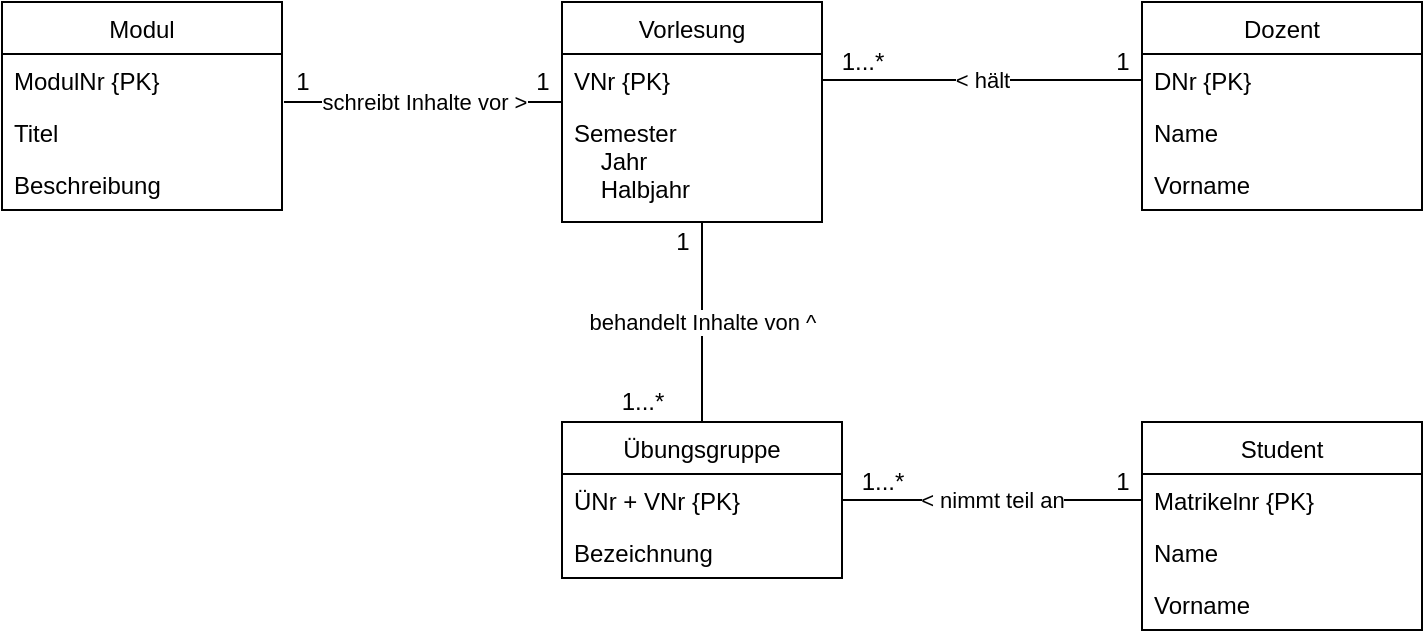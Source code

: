 <mxfile version="14.7.7" type="github">
  <diagram id="R2lEEEUBdFMjLlhIrx00" name="Page-1">
    <mxGraphModel dx="1182" dy="694" grid="1" gridSize="10" guides="1" tooltips="1" connect="1" arrows="1" fold="1" page="1" pageScale="1" pageWidth="850" pageHeight="1100" math="0" shadow="0" extFonts="Permanent Marker^https://fonts.googleapis.com/css?family=Permanent+Marker">
      <root>
        <mxCell id="0" />
        <mxCell id="1" parent="0" />
        <mxCell id="NZrxK5xvlxKEMrbcHx-y-8" value="Modul" style="swimlane;fontStyle=0;childLayout=stackLayout;horizontal=1;startSize=26;horizontalStack=0;resizeParent=1;resizeParentMax=0;resizeLast=0;collapsible=1;marginBottom=0;" vertex="1" parent="1">
          <mxGeometry x="90" y="120" width="140" height="104" as="geometry" />
        </mxCell>
        <mxCell id="NZrxK5xvlxKEMrbcHx-y-9" value="ModulNr {PK}" style="text;strokeColor=none;fillColor=none;align=left;verticalAlign=top;spacingLeft=4;spacingRight=4;overflow=hidden;rotatable=0;points=[[0,0.5],[1,0.5]];portConstraint=eastwest;" vertex="1" parent="NZrxK5xvlxKEMrbcHx-y-8">
          <mxGeometry y="26" width="140" height="26" as="geometry" />
        </mxCell>
        <mxCell id="NZrxK5xvlxKEMrbcHx-y-10" value="Titel" style="text;strokeColor=none;fillColor=none;align=left;verticalAlign=top;spacingLeft=4;spacingRight=4;overflow=hidden;rotatable=0;points=[[0,0.5],[1,0.5]];portConstraint=eastwest;" vertex="1" parent="NZrxK5xvlxKEMrbcHx-y-8">
          <mxGeometry y="52" width="140" height="26" as="geometry" />
        </mxCell>
        <mxCell id="NZrxK5xvlxKEMrbcHx-y-11" value="Beschreibung" style="text;strokeColor=none;fillColor=none;align=left;verticalAlign=top;spacingLeft=4;spacingRight=4;overflow=hidden;rotatable=0;points=[[0,0.5],[1,0.5]];portConstraint=eastwest;" vertex="1" parent="NZrxK5xvlxKEMrbcHx-y-8">
          <mxGeometry y="78" width="140" height="26" as="geometry" />
        </mxCell>
        <mxCell id="NZrxK5xvlxKEMrbcHx-y-12" value="Vorlesung" style="swimlane;fontStyle=0;childLayout=stackLayout;horizontal=1;startSize=26;horizontalStack=0;resizeParent=1;resizeParentMax=0;resizeLast=0;collapsible=1;marginBottom=0;" vertex="1" parent="1">
          <mxGeometry x="370" y="120" width="130" height="110" as="geometry" />
        </mxCell>
        <mxCell id="NZrxK5xvlxKEMrbcHx-y-13" value="VNr {PK}" style="text;strokeColor=none;fillColor=none;align=left;verticalAlign=top;spacingLeft=4;spacingRight=4;overflow=hidden;rotatable=0;points=[[0,0.5],[1,0.5]];portConstraint=eastwest;" vertex="1" parent="NZrxK5xvlxKEMrbcHx-y-12">
          <mxGeometry y="26" width="130" height="26" as="geometry" />
        </mxCell>
        <mxCell id="NZrxK5xvlxKEMrbcHx-y-14" value="Semester&#xa;    Jahr&#xa;    Halbjahr&#xa;" style="text;strokeColor=none;fillColor=none;align=left;verticalAlign=top;spacingLeft=4;spacingRight=4;overflow=hidden;rotatable=0;points=[[0,0.5],[1,0.5]];portConstraint=eastwest;" vertex="1" parent="NZrxK5xvlxKEMrbcHx-y-12">
          <mxGeometry y="52" width="130" height="58" as="geometry" />
        </mxCell>
        <mxCell id="NZrxK5xvlxKEMrbcHx-y-16" value="Dozent" style="swimlane;fontStyle=0;childLayout=stackLayout;horizontal=1;startSize=26;horizontalStack=0;resizeParent=1;resizeParentMax=0;resizeLast=0;collapsible=1;marginBottom=0;" vertex="1" parent="1">
          <mxGeometry x="660" y="120" width="140" height="104" as="geometry" />
        </mxCell>
        <mxCell id="NZrxK5xvlxKEMrbcHx-y-17" value="DNr {PK}" style="text;strokeColor=none;fillColor=none;align=left;verticalAlign=top;spacingLeft=4;spacingRight=4;overflow=hidden;rotatable=0;points=[[0,0.5],[1,0.5]];portConstraint=eastwest;" vertex="1" parent="NZrxK5xvlxKEMrbcHx-y-16">
          <mxGeometry y="26" width="140" height="26" as="geometry" />
        </mxCell>
        <mxCell id="NZrxK5xvlxKEMrbcHx-y-18" value="Name" style="text;strokeColor=none;fillColor=none;align=left;verticalAlign=top;spacingLeft=4;spacingRight=4;overflow=hidden;rotatable=0;points=[[0,0.5],[1,0.5]];portConstraint=eastwest;" vertex="1" parent="NZrxK5xvlxKEMrbcHx-y-16">
          <mxGeometry y="52" width="140" height="26" as="geometry" />
        </mxCell>
        <mxCell id="NZrxK5xvlxKEMrbcHx-y-19" value="Vorname" style="text;strokeColor=none;fillColor=none;align=left;verticalAlign=top;spacingLeft=4;spacingRight=4;overflow=hidden;rotatable=0;points=[[0,0.5],[1,0.5]];portConstraint=eastwest;" vertex="1" parent="NZrxK5xvlxKEMrbcHx-y-16">
          <mxGeometry y="78" width="140" height="26" as="geometry" />
        </mxCell>
        <mxCell id="NZrxK5xvlxKEMrbcHx-y-20" value="Übungsgruppe" style="swimlane;fontStyle=0;childLayout=stackLayout;horizontal=1;startSize=26;horizontalStack=0;resizeParent=1;resizeParentMax=0;resizeLast=0;collapsible=1;marginBottom=0;" vertex="1" parent="1">
          <mxGeometry x="370" y="330" width="140" height="78" as="geometry" />
        </mxCell>
        <mxCell id="NZrxK5xvlxKEMrbcHx-y-21" value="ÜNr + VNr {PK}" style="text;strokeColor=none;fillColor=none;align=left;verticalAlign=top;spacingLeft=4;spacingRight=4;overflow=hidden;rotatable=0;points=[[0,0.5],[1,0.5]];portConstraint=eastwest;" vertex="1" parent="NZrxK5xvlxKEMrbcHx-y-20">
          <mxGeometry y="26" width="140" height="26" as="geometry" />
        </mxCell>
        <mxCell id="NZrxK5xvlxKEMrbcHx-y-22" value="Bezeichnung" style="text;strokeColor=none;fillColor=none;align=left;verticalAlign=top;spacingLeft=4;spacingRight=4;overflow=hidden;rotatable=0;points=[[0,0.5],[1,0.5]];portConstraint=eastwest;" vertex="1" parent="NZrxK5xvlxKEMrbcHx-y-20">
          <mxGeometry y="52" width="140" height="26" as="geometry" />
        </mxCell>
        <mxCell id="NZrxK5xvlxKEMrbcHx-y-24" value="Student" style="swimlane;fontStyle=0;childLayout=stackLayout;horizontal=1;startSize=26;horizontalStack=0;resizeParent=1;resizeParentMax=0;resizeLast=0;collapsible=1;marginBottom=0;" vertex="1" parent="1">
          <mxGeometry x="660" y="330" width="140" height="104" as="geometry" />
        </mxCell>
        <mxCell id="NZrxK5xvlxKEMrbcHx-y-25" value="Matrikelnr {PK}" style="text;strokeColor=none;fillColor=none;align=left;verticalAlign=top;spacingLeft=4;spacingRight=4;overflow=hidden;rotatable=0;points=[[0,0.5],[1,0.5]];portConstraint=eastwest;" vertex="1" parent="NZrxK5xvlxKEMrbcHx-y-24">
          <mxGeometry y="26" width="140" height="26" as="geometry" />
        </mxCell>
        <mxCell id="NZrxK5xvlxKEMrbcHx-y-26" value="Name" style="text;strokeColor=none;fillColor=none;align=left;verticalAlign=top;spacingLeft=4;spacingRight=4;overflow=hidden;rotatable=0;points=[[0,0.5],[1,0.5]];portConstraint=eastwest;" vertex="1" parent="NZrxK5xvlxKEMrbcHx-y-24">
          <mxGeometry y="52" width="140" height="26" as="geometry" />
        </mxCell>
        <mxCell id="NZrxK5xvlxKEMrbcHx-y-27" value="Vorname" style="text;strokeColor=none;fillColor=none;align=left;verticalAlign=top;spacingLeft=4;spacingRight=4;overflow=hidden;rotatable=0;points=[[0,0.5],[1,0.5]];portConstraint=eastwest;" vertex="1" parent="NZrxK5xvlxKEMrbcHx-y-24">
          <mxGeometry y="78" width="140" height="26" as="geometry" />
        </mxCell>
        <mxCell id="NZrxK5xvlxKEMrbcHx-y-28" value="" style="endArrow=none;html=1;endFill=0;exitX=1;exitY=0.5;exitDx=0;exitDy=0;entryX=0;entryY=0.5;entryDx=0;entryDy=0;" edge="1" parent="1" source="NZrxK5xvlxKEMrbcHx-y-21" target="NZrxK5xvlxKEMrbcHx-y-25">
          <mxGeometry relative="1" as="geometry">
            <mxPoint x="530" y="368.5" as="sourcePoint" />
            <mxPoint x="630" y="368.5" as="targetPoint" />
          </mxGeometry>
        </mxCell>
        <mxCell id="NZrxK5xvlxKEMrbcHx-y-29" value="&amp;lt; nimmt teil an" style="edgeLabel;resizable=0;html=1;align=center;verticalAlign=middle;" connectable="0" vertex="1" parent="NZrxK5xvlxKEMrbcHx-y-28">
          <mxGeometry relative="1" as="geometry" />
        </mxCell>
        <mxCell id="NZrxK5xvlxKEMrbcHx-y-30" value="" style="endArrow=none;html=1;endFill=0;entryX=0;entryY=0.923;entryDx=0;entryDy=0;entryPerimeter=0;exitX=1.007;exitY=-0.077;exitDx=0;exitDy=0;exitPerimeter=0;" edge="1" parent="1" source="NZrxK5xvlxKEMrbcHx-y-10" target="NZrxK5xvlxKEMrbcHx-y-13">
          <mxGeometry relative="1" as="geometry">
            <mxPoint x="230" y="170" as="sourcePoint" />
            <mxPoint x="330" y="170" as="targetPoint" />
          </mxGeometry>
        </mxCell>
        <mxCell id="NZrxK5xvlxKEMrbcHx-y-31" value="schreibt Inhalte vor &amp;gt;" style="edgeLabel;resizable=0;html=1;align=center;verticalAlign=middle;" connectable="0" vertex="1" parent="NZrxK5xvlxKEMrbcHx-y-30">
          <mxGeometry relative="1" as="geometry" />
        </mxCell>
        <mxCell id="NZrxK5xvlxKEMrbcHx-y-32" value="" style="endArrow=none;html=1;endFill=0;exitX=1;exitY=0.5;exitDx=0;exitDy=0;entryX=0;entryY=0.5;entryDx=0;entryDy=0;" edge="1" parent="1" source="NZrxK5xvlxKEMrbcHx-y-13" target="NZrxK5xvlxKEMrbcHx-y-17">
          <mxGeometry relative="1" as="geometry">
            <mxPoint x="490" y="160" as="sourcePoint" />
            <mxPoint x="590" y="160" as="targetPoint" />
          </mxGeometry>
        </mxCell>
        <mxCell id="NZrxK5xvlxKEMrbcHx-y-33" value="&amp;lt; hält" style="edgeLabel;resizable=0;html=1;align=center;verticalAlign=middle;" connectable="0" vertex="1" parent="NZrxK5xvlxKEMrbcHx-y-32">
          <mxGeometry relative="1" as="geometry" />
        </mxCell>
        <mxCell id="NZrxK5xvlxKEMrbcHx-y-37" value="" style="endArrow=none;html=1;endFill=0;exitX=0.5;exitY=0;exitDx=0;exitDy=0;" edge="1" parent="1" source="NZrxK5xvlxKEMrbcHx-y-20">
          <mxGeometry relative="1" as="geometry">
            <mxPoint x="270" y="270" as="sourcePoint" />
            <mxPoint x="440" y="230" as="targetPoint" />
          </mxGeometry>
        </mxCell>
        <mxCell id="NZrxK5xvlxKEMrbcHx-y-38" value="behandelt Inhalte von ^" style="edgeLabel;resizable=0;html=1;align=center;verticalAlign=middle;" connectable="0" vertex="1" parent="NZrxK5xvlxKEMrbcHx-y-37">
          <mxGeometry relative="1" as="geometry" />
        </mxCell>
        <mxCell id="NZrxK5xvlxKEMrbcHx-y-39" value="1" style="text;html=1;align=center;verticalAlign=middle;resizable=0;points=[];autosize=1;strokeColor=none;" vertex="1" parent="1">
          <mxGeometry x="230" y="150" width="20" height="20" as="geometry" />
        </mxCell>
        <mxCell id="NZrxK5xvlxKEMrbcHx-y-44" value="1" style="text;html=1;align=center;verticalAlign=middle;resizable=0;points=[];autosize=1;strokeColor=none;" vertex="1" parent="1">
          <mxGeometry x="350" y="150" width="20" height="20" as="geometry" />
        </mxCell>
        <mxCell id="NZrxK5xvlxKEMrbcHx-y-45" value="1" style="text;html=1;align=center;verticalAlign=middle;resizable=0;points=[];autosize=1;strokeColor=none;" vertex="1" parent="1">
          <mxGeometry x="640" y="140" width="20" height="20" as="geometry" />
        </mxCell>
        <mxCell id="NZrxK5xvlxKEMrbcHx-y-46" value="1" style="text;html=1;align=center;verticalAlign=middle;resizable=0;points=[];autosize=1;strokeColor=none;" vertex="1" parent="1">
          <mxGeometry x="640" y="350" width="20" height="20" as="geometry" />
        </mxCell>
        <mxCell id="NZrxK5xvlxKEMrbcHx-y-47" value="1...*" style="text;html=1;align=center;verticalAlign=middle;resizable=0;points=[];autosize=1;strokeColor=none;" vertex="1" parent="1">
          <mxGeometry x="510" y="350" width="40" height="20" as="geometry" />
        </mxCell>
        <mxCell id="NZrxK5xvlxKEMrbcHx-y-48" value="1...*" style="text;html=1;align=center;verticalAlign=middle;resizable=0;points=[];autosize=1;strokeColor=none;" vertex="1" parent="1">
          <mxGeometry x="500" y="140" width="40" height="20" as="geometry" />
        </mxCell>
        <mxCell id="NZrxK5xvlxKEMrbcHx-y-49" value="1" style="text;html=1;align=center;verticalAlign=middle;resizable=0;points=[];autosize=1;strokeColor=none;" vertex="1" parent="1">
          <mxGeometry x="420" y="230" width="20" height="20" as="geometry" />
        </mxCell>
        <mxCell id="NZrxK5xvlxKEMrbcHx-y-50" value="1...*" style="text;html=1;align=center;verticalAlign=middle;resizable=0;points=[];autosize=1;strokeColor=none;" vertex="1" parent="1">
          <mxGeometry x="390" y="310" width="40" height="20" as="geometry" />
        </mxCell>
      </root>
    </mxGraphModel>
  </diagram>
</mxfile>
